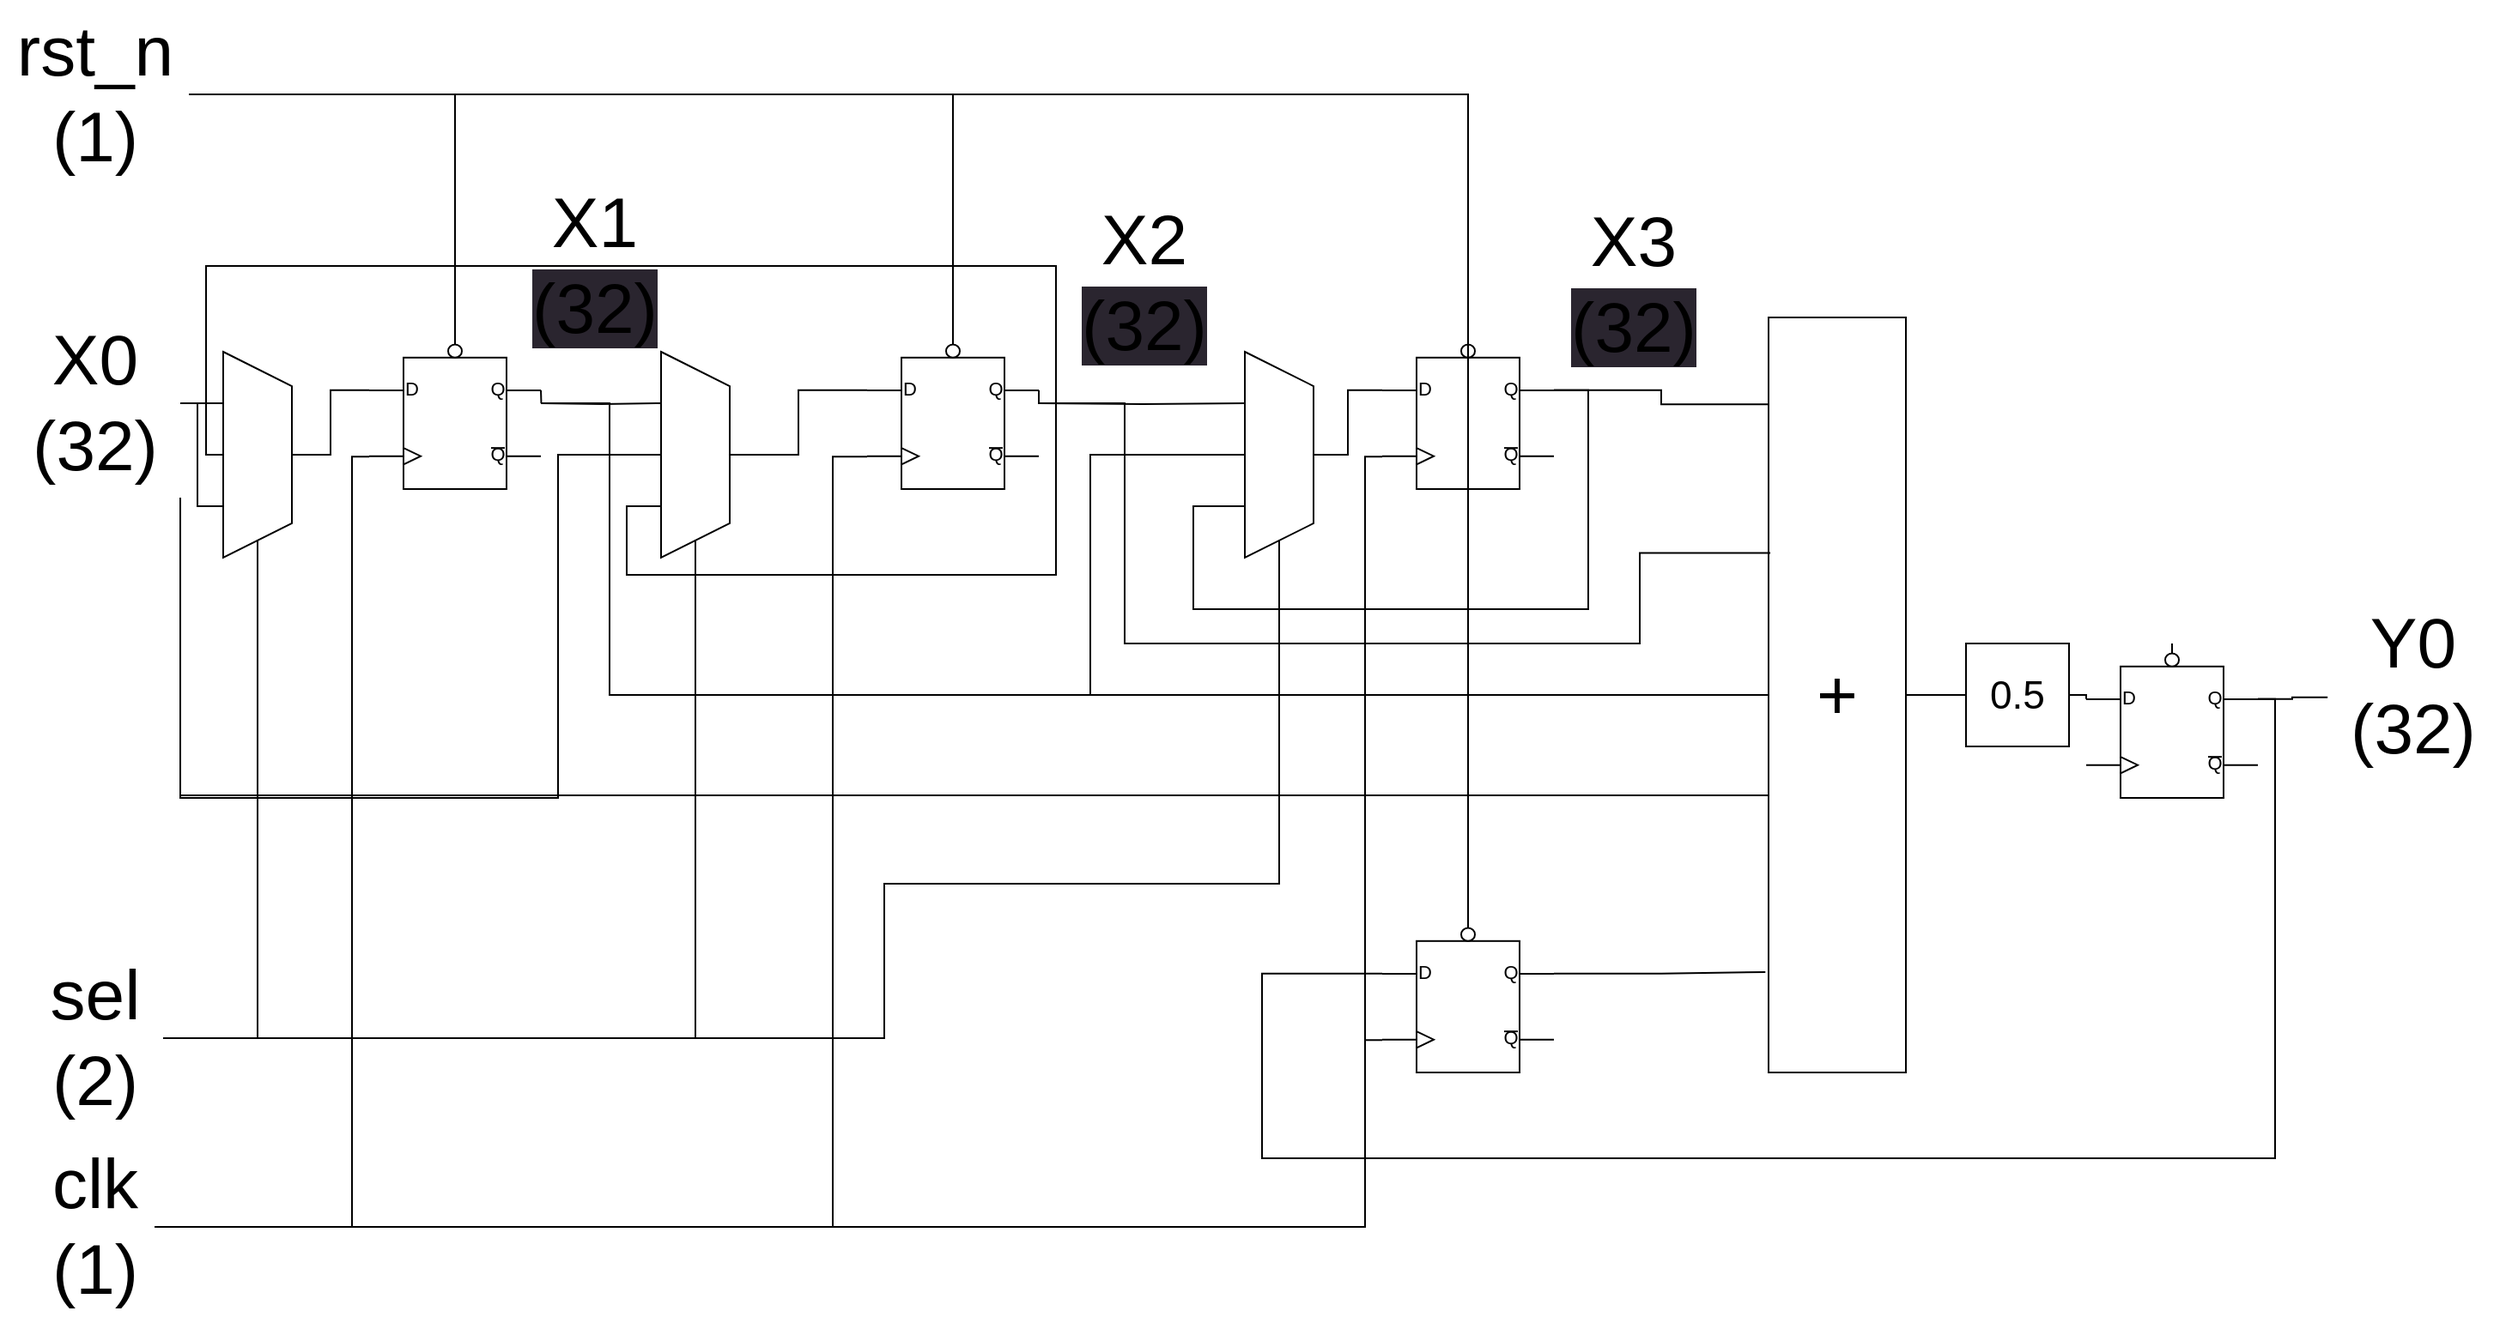 <mxfile>
    <diagram id="9YnhLTtUP-2_baqF1led" name="Page-1">
        <mxGraphModel dx="4059" dy="2006" grid="1" gridSize="10" guides="1" tooltips="1" connect="1" arrows="1" fold="1" page="1" pageScale="1" pageWidth="850" pageHeight="1100" math="0" shadow="0">
            <root>
                <mxCell id="0"/>
                <mxCell id="1" parent="0"/>
                <mxCell id="4" style="edgeStyle=orthogonalEdgeStyle;html=1;exitX=1;exitY=0.5;exitDx=0;exitDy=0;entryX=0;entryY=0.5;entryDx=0;entryDy=0;endArrow=none;endFill=0;rounded=0;" edge="1" parent="1" source="2" target="3">
                    <mxGeometry relative="1" as="geometry"/>
                </mxCell>
                <mxCell id="2" value="&lt;font style=&quot;font-size: 41px;&quot;&gt;+&lt;/font&gt;" style="rounded=0;whiteSpace=wrap;html=1;" vertex="1" parent="1">
                    <mxGeometry x="320" y="350" width="80" height="440" as="geometry"/>
                </mxCell>
                <mxCell id="9" style="html=1;exitX=1;exitY=0.5;exitDx=0;exitDy=0;entryX=0;entryY=0.36;entryDx=0;entryDy=0;entryPerimeter=0;fontSize=18;endArrow=none;endFill=0;edgeStyle=orthogonalEdgeStyle;rounded=0;" edge="1" parent="1" source="3" target="8">
                    <mxGeometry relative="1" as="geometry"/>
                </mxCell>
                <mxCell id="3" value="&lt;font style=&quot;font-size: 23px;&quot;&gt;0.5&lt;/font&gt;" style="whiteSpace=wrap;html=1;aspect=fixed;" vertex="1" parent="1">
                    <mxGeometry x="435" y="540" width="60" height="60" as="geometry"/>
                </mxCell>
                <mxCell id="5" value="&lt;font style=&quot;font-size: 41px;&quot;&gt;Y0&lt;br&gt;(32)&lt;br&gt;&lt;/font&gt;" style="text;html=1;align=center;verticalAlign=middle;resizable=0;points=[];autosize=1;strokeColor=none;fillColor=none;" vertex="1" parent="1">
                    <mxGeometry x="645" y="510" width="100" height="110" as="geometry"/>
                </mxCell>
                <mxCell id="14" style="edgeStyle=orthogonalEdgeStyle;html=1;exitX=1;exitY=0.36;exitDx=0;exitDy=0;exitPerimeter=0;entryX=0.006;entryY=0.558;entryDx=0;entryDy=0;entryPerimeter=0;fontSize=18;endArrow=none;endFill=0;rounded=0;" edge="1" parent="1" source="8" target="5">
                    <mxGeometry relative="1" as="geometry"/>
                </mxCell>
                <mxCell id="16" style="edgeStyle=orthogonalEdgeStyle;html=1;exitX=1;exitY=0.36;exitDx=0;exitDy=0;exitPerimeter=0;entryX=0;entryY=0.36;entryDx=0;entryDy=0;entryPerimeter=0;fontSize=18;endArrow=none;endFill=0;rounded=0;" edge="1" parent="1" source="8" target="15">
                    <mxGeometry relative="1" as="geometry">
                        <Array as="points">
                            <mxPoint x="615" y="572"/>
                            <mxPoint x="615" y="840"/>
                            <mxPoint x="25" y="840"/>
                            <mxPoint x="25" y="732"/>
                        </Array>
                    </mxGeometry>
                </mxCell>
                <mxCell id="8" value="" style="verticalLabelPosition=bottom;shadow=0;dashed=0;align=center;html=1;verticalAlign=top;shape=mxgraph.electrical.logic_gates.d_type_flip-flop_with_clear_2;fontSize=18;" vertex="1" parent="1">
                    <mxGeometry x="505" y="540" width="100" height="90" as="geometry"/>
                </mxCell>
                <mxCell id="44" style="edgeStyle=orthogonalEdgeStyle;rounded=0;html=1;exitX=1;exitY=0.36;exitDx=0;exitDy=0;exitPerimeter=0;entryX=-0.023;entryY=0.867;entryDx=0;entryDy=0;entryPerimeter=0;fontSize=18;endArrow=none;endFill=0;" edge="1" parent="1" source="15" target="2">
                    <mxGeometry relative="1" as="geometry"/>
                </mxCell>
                <mxCell id="15" value="" style="verticalLabelPosition=bottom;shadow=0;dashed=0;align=center;html=1;verticalAlign=top;shape=mxgraph.electrical.logic_gates.d_type_flip-flop_with_clear_2;fontSize=18;" vertex="1" parent="1">
                    <mxGeometry x="95" y="700" width="100" height="90" as="geometry"/>
                </mxCell>
                <mxCell id="21" style="edgeStyle=orthogonalEdgeStyle;rounded=0;html=1;exitX=1;exitY=0.25;exitDx=0;exitDy=0;exitPerimeter=0;entryX=0.25;entryY=1;entryDx=0;entryDy=0;fontSize=18;endArrow=none;endFill=0;" edge="1" parent="1" target="20">
                    <mxGeometry relative="1" as="geometry">
                        <mxPoint x="-395" y="400" as="sourcePoint"/>
                    </mxGeometry>
                </mxCell>
                <mxCell id="29" style="edgeStyle=orthogonalEdgeStyle;rounded=0;html=1;exitX=1;exitY=0.25;exitDx=0;exitDy=0;exitPerimeter=0;entryX=0.5;entryY=1;entryDx=0;entryDy=0;fontSize=18;endArrow=none;endFill=0;" edge="1" parent="1" target="26">
                    <mxGeometry relative="1" as="geometry">
                        <mxPoint x="-395" y="400" as="sourcePoint"/>
                        <Array as="points">
                            <mxPoint x="-355" y="400"/>
                            <mxPoint x="-355" y="570"/>
                            <mxPoint x="-75" y="570"/>
                            <mxPoint x="-75" y="430"/>
                        </Array>
                    </mxGeometry>
                </mxCell>
                <mxCell id="41" style="edgeStyle=orthogonalEdgeStyle;rounded=0;html=1;exitX=1;exitY=0.25;exitDx=0;exitDy=0;exitPerimeter=0;entryX=0;entryY=0.5;entryDx=0;entryDy=0;fontSize=18;endArrow=none;endFill=0;" edge="1" parent="1" target="2">
                    <mxGeometry relative="1" as="geometry">
                        <mxPoint x="-395" y="400" as="sourcePoint"/>
                        <Array as="points">
                            <mxPoint x="-355" y="400"/>
                            <mxPoint x="-355" y="570"/>
                        </Array>
                    </mxGeometry>
                </mxCell>
                <mxCell id="51" value="X1&lt;br&gt;&lt;span style=&quot;background-color: rgb(42, 37, 47);&quot;&gt;(32)&lt;/span&gt;" style="edgeLabel;html=1;align=center;verticalAlign=middle;resizable=0;points=[];fontSize=41;" vertex="1" connectable="0" parent="41">
                    <mxGeometry x="-0.921" y="2" relative="1" as="geometry">
                        <mxPoint x="-4" y="-78" as="offset"/>
                    </mxGeometry>
                </mxCell>
                <mxCell id="36" style="edgeStyle=orthogonalEdgeStyle;rounded=0;html=1;exitX=1;exitY=0.36;exitDx=0;exitDy=0;exitPerimeter=0;entryX=0.75;entryY=1;entryDx=0;entryDy=0;fontSize=18;endArrow=none;endFill=0;" edge="1" parent="1" source="45" target="26">
                    <mxGeometry relative="1" as="geometry">
                        <mxPoint x="195" y="400" as="sourcePoint"/>
                        <Array as="points">
                            <mxPoint x="215" y="392"/>
                            <mxPoint x="215" y="520"/>
                            <mxPoint x="-15" y="520"/>
                            <mxPoint x="-15" y="460"/>
                        </Array>
                    </mxGeometry>
                </mxCell>
                <mxCell id="39" style="edgeStyle=orthogonalEdgeStyle;rounded=0;html=1;exitX=1;exitY=0.36;exitDx=0;exitDy=0;exitPerimeter=0;entryX=-0.005;entryY=0.115;entryDx=0;entryDy=0;entryPerimeter=0;fontSize=18;endArrow=none;endFill=0;" edge="1" parent="1" source="45" target="2">
                    <mxGeometry relative="1" as="geometry">
                        <mxPoint x="195" y="400" as="sourcePoint"/>
                    </mxGeometry>
                </mxCell>
                <mxCell id="49" value="X3&lt;br&gt;&lt;span style=&quot;background-color: rgb(42, 37, 47);&quot;&gt;(32)&lt;/span&gt;" style="edgeLabel;html=1;align=center;verticalAlign=middle;resizable=0;points=[];fontSize=41;" vertex="1" connectable="0" parent="39">
                    <mxGeometry x="-0.311" y="1" relative="1" as="geometry">
                        <mxPoint y="-61" as="offset"/>
                    </mxGeometry>
                </mxCell>
                <mxCell id="27" style="edgeStyle=orthogonalEdgeStyle;rounded=0;html=1;exitX=1;exitY=0.25;exitDx=0;exitDy=0;exitPerimeter=0;entryX=0.25;entryY=1;entryDx=0;entryDy=0;fontSize=18;endArrow=none;endFill=0;" edge="1" parent="1" target="26">
                    <mxGeometry relative="1" as="geometry">
                        <mxPoint x="-105" y="400" as="sourcePoint"/>
                    </mxGeometry>
                </mxCell>
                <mxCell id="35" style="edgeStyle=orthogonalEdgeStyle;rounded=0;html=1;exitX=1;exitY=0.25;exitDx=0;exitDy=0;exitPerimeter=0;entryX=0.5;entryY=1;entryDx=0;entryDy=0;fontSize=18;endArrow=none;endFill=0;" edge="1" parent="1" target="31">
                    <mxGeometry relative="1" as="geometry">
                        <mxPoint x="-105" y="400" as="sourcePoint"/>
                        <Array as="points">
                            <mxPoint x="-95" y="400"/>
                            <mxPoint x="-95" y="320"/>
                            <mxPoint x="-590" y="320"/>
                            <mxPoint x="-590" y="430"/>
                        </Array>
                    </mxGeometry>
                </mxCell>
                <mxCell id="37" style="edgeStyle=orthogonalEdgeStyle;rounded=0;html=1;exitX=1;exitY=0.25;exitDx=0;exitDy=0;exitPerimeter=0;entryX=0.75;entryY=1;entryDx=0;entryDy=0;fontSize=18;endArrow=none;endFill=0;" edge="1" parent="1" target="20">
                    <mxGeometry relative="1" as="geometry">
                        <mxPoint x="-105" y="400" as="sourcePoint"/>
                        <Array as="points">
                            <mxPoint x="-95" y="400"/>
                            <mxPoint x="-95" y="500"/>
                            <mxPoint x="-345" y="500"/>
                            <mxPoint x="-345" y="460"/>
                        </Array>
                    </mxGeometry>
                </mxCell>
                <mxCell id="40" style="edgeStyle=orthogonalEdgeStyle;rounded=0;html=1;exitX=1;exitY=0.36;exitDx=0;exitDy=0;exitPerimeter=0;entryX=0.013;entryY=0.312;entryDx=0;entryDy=0;entryPerimeter=0;fontSize=18;endArrow=none;endFill=0;" edge="1" parent="1" source="46" target="2">
                    <mxGeometry relative="1" as="geometry">
                        <mxPoint x="-105" y="400" as="sourcePoint"/>
                        <Array as="points">
                            <mxPoint x="-105" y="400"/>
                            <mxPoint x="-55" y="400"/>
                            <mxPoint x="-55" y="540"/>
                            <mxPoint x="245" y="540"/>
                            <mxPoint x="245" y="487"/>
                        </Array>
                    </mxGeometry>
                </mxCell>
                <mxCell id="50" value="X2&lt;br&gt;&lt;span style=&quot;background-color: rgb(42, 37, 47);&quot;&gt;(32)&lt;/span&gt;" style="edgeLabel;html=1;align=center;verticalAlign=middle;resizable=0;points=[];fontSize=41;" vertex="1" connectable="0" parent="40">
                    <mxGeometry x="-0.86" y="-2" relative="1" as="geometry">
                        <mxPoint x="24" y="-72" as="offset"/>
                    </mxGeometry>
                </mxCell>
                <mxCell id="25" style="edgeStyle=orthogonalEdgeStyle;rounded=0;html=1;exitX=0.5;exitY=0;exitDx=0;exitDy=0;entryX=0;entryY=0.36;entryDx=0;entryDy=0;entryPerimeter=0;fontSize=18;endArrow=none;endFill=0;" edge="1" parent="1" source="20" target="46">
                    <mxGeometry relative="1" as="geometry">
                        <mxPoint x="-205" y="400" as="targetPoint"/>
                    </mxGeometry>
                </mxCell>
                <mxCell id="20" value="" style="shape=trapezoid;perimeter=trapezoidPerimeter;whiteSpace=wrap;html=1;fixedSize=1;fontSize=18;rotation=90;" vertex="1" parent="1">
                    <mxGeometry x="-365" y="410" width="120" height="40" as="geometry"/>
                </mxCell>
                <mxCell id="32" style="edgeStyle=orthogonalEdgeStyle;rounded=0;html=1;entryX=0.25;entryY=1;entryDx=0;entryDy=0;fontSize=18;endArrow=none;endFill=0;" edge="1" parent="1" source="22" target="31">
                    <mxGeometry relative="1" as="geometry"/>
                </mxCell>
                <mxCell id="34" style="edgeStyle=orthogonalEdgeStyle;rounded=0;html=1;entryX=0.5;entryY=1;entryDx=0;entryDy=0;fontSize=18;endArrow=none;endFill=0;" edge="1" parent="1" source="22" target="20">
                    <mxGeometry relative="1" as="geometry">
                        <Array as="points">
                            <mxPoint x="-605" y="400"/>
                            <mxPoint x="-605" y="630"/>
                            <mxPoint x="-385" y="630"/>
                            <mxPoint x="-385" y="430"/>
                        </Array>
                    </mxGeometry>
                </mxCell>
                <mxCell id="38" style="edgeStyle=orthogonalEdgeStyle;rounded=0;html=1;entryX=0.75;entryY=1;entryDx=0;entryDy=0;fontSize=18;endArrow=none;endFill=0;" edge="1" parent="1" source="22" target="31">
                    <mxGeometry relative="1" as="geometry">
                        <Array as="points">
                            <mxPoint x="-595" y="400"/>
                            <mxPoint x="-595" y="460"/>
                        </Array>
                    </mxGeometry>
                </mxCell>
                <mxCell id="42" style="edgeStyle=orthogonalEdgeStyle;rounded=0;html=1;entryX=-0.005;entryY=0.633;entryDx=0;entryDy=0;entryPerimeter=0;fontSize=18;endArrow=none;endFill=0;" edge="1" parent="1" source="22" target="2">
                    <mxGeometry relative="1" as="geometry">
                        <Array as="points">
                            <mxPoint x="-605" y="400"/>
                            <mxPoint x="-605" y="629"/>
                        </Array>
                    </mxGeometry>
                </mxCell>
                <mxCell id="22" value="&lt;font style=&quot;font-size: 41px;&quot;&gt;X0&lt;br&gt;(32)&lt;br&gt;&lt;/font&gt;" style="text;html=1;align=center;verticalAlign=middle;resizable=0;points=[];autosize=1;strokeColor=none;fillColor=none;" vertex="1" parent="1">
                    <mxGeometry x="-705" y="345" width="100" height="110" as="geometry"/>
                </mxCell>
                <mxCell id="28" style="edgeStyle=orthogonalEdgeStyle;rounded=0;html=1;exitX=0.5;exitY=0;exitDx=0;exitDy=0;entryX=0;entryY=0.36;entryDx=0;entryDy=0;entryPerimeter=0;fontSize=18;endArrow=none;endFill=0;" edge="1" parent="1" source="26" target="45">
                    <mxGeometry relative="1" as="geometry">
                        <mxPoint x="95" y="400" as="targetPoint"/>
                    </mxGeometry>
                </mxCell>
                <mxCell id="26" value="" style="shape=trapezoid;perimeter=trapezoidPerimeter;whiteSpace=wrap;html=1;fixedSize=1;fontSize=18;rotation=90;" vertex="1" parent="1">
                    <mxGeometry x="-25" y="410" width="120" height="40" as="geometry"/>
                </mxCell>
                <mxCell id="33" style="edgeStyle=orthogonalEdgeStyle;rounded=0;html=1;exitX=0.5;exitY=0;exitDx=0;exitDy=0;fontSize=18;endArrow=none;endFill=0;entryX=0;entryY=0.36;entryDx=0;entryDy=0;entryPerimeter=0;" edge="1" parent="1" source="31" target="47">
                    <mxGeometry relative="1" as="geometry">
                        <mxPoint x="-495" y="400" as="targetPoint"/>
                    </mxGeometry>
                </mxCell>
                <mxCell id="31" value="" style="shape=trapezoid;perimeter=trapezoidPerimeter;whiteSpace=wrap;html=1;fixedSize=1;fontSize=18;rotation=90;" vertex="1" parent="1">
                    <mxGeometry x="-620" y="410" width="120" height="40" as="geometry"/>
                </mxCell>
                <mxCell id="45" value="" style="verticalLabelPosition=bottom;shadow=0;dashed=0;align=center;html=1;verticalAlign=top;shape=mxgraph.electrical.logic_gates.d_type_flip-flop_with_clear_2;fontSize=18;" vertex="1" parent="1">
                    <mxGeometry x="95" y="360" width="100" height="90" as="geometry"/>
                </mxCell>
                <mxCell id="46" value="" style="verticalLabelPosition=bottom;shadow=0;dashed=0;align=center;html=1;verticalAlign=top;shape=mxgraph.electrical.logic_gates.d_type_flip-flop_with_clear_2;fontSize=18;" vertex="1" parent="1">
                    <mxGeometry x="-205" y="360" width="100" height="90" as="geometry"/>
                </mxCell>
                <mxCell id="48" style="edgeStyle=orthogonalEdgeStyle;rounded=0;html=1;exitX=1;exitY=0.36;exitDx=0;exitDy=0;exitPerimeter=0;fontSize=41;endArrow=none;endFill=0;" edge="1" parent="1" source="47">
                    <mxGeometry relative="1" as="geometry">
                        <mxPoint x="-394.762" y="400" as="targetPoint"/>
                    </mxGeometry>
                </mxCell>
                <mxCell id="47" value="" style="verticalLabelPosition=bottom;shadow=0;dashed=0;align=center;html=1;verticalAlign=top;shape=mxgraph.electrical.logic_gates.d_type_flip-flop_with_clear_2;fontSize=18;" vertex="1" parent="1">
                    <mxGeometry x="-495" y="360" width="100" height="90" as="geometry"/>
                </mxCell>
                <mxCell id="53" style="edgeStyle=orthogonalEdgeStyle;rounded=0;html=1;entryX=1;entryY=0.5;entryDx=0;entryDy=0;fontSize=41;endArrow=none;endFill=0;" edge="1" parent="1" source="52" target="31">
                    <mxGeometry relative="1" as="geometry"/>
                </mxCell>
                <mxCell id="54" style="edgeStyle=orthogonalEdgeStyle;rounded=0;html=1;entryX=1;entryY=0.5;entryDx=0;entryDy=0;fontSize=41;endArrow=none;endFill=0;" edge="1" parent="1" source="52" target="20">
                    <mxGeometry relative="1" as="geometry"/>
                </mxCell>
                <mxCell id="55" style="edgeStyle=orthogonalEdgeStyle;rounded=0;html=1;entryX=1;entryY=0.5;entryDx=0;entryDy=0;fontSize=41;endArrow=none;endFill=0;" edge="1" parent="1" source="52" target="26">
                    <mxGeometry relative="1" as="geometry">
                        <Array as="points">
                            <mxPoint x="-195" y="770"/>
                            <mxPoint x="-195" y="680"/>
                            <mxPoint x="35" y="680"/>
                        </Array>
                    </mxGeometry>
                </mxCell>
                <mxCell id="52" value="&lt;span style=&quot;font-size: 41px;&quot;&gt;sel&lt;br&gt;(2)&lt;br&gt;&lt;/span&gt;" style="text;html=1;align=center;verticalAlign=middle;resizable=0;points=[];autosize=1;strokeColor=none;fillColor=none;" vertex="1" parent="1">
                    <mxGeometry x="-695" y="715" width="80" height="110" as="geometry"/>
                </mxCell>
                <mxCell id="57" style="edgeStyle=orthogonalEdgeStyle;rounded=0;html=1;entryX=0.5;entryY=0;entryDx=0;entryDy=0;entryPerimeter=0;fontSize=41;endArrow=none;endFill=0;" edge="1" parent="1" source="56" target="47">
                    <mxGeometry relative="1" as="geometry"/>
                </mxCell>
                <mxCell id="58" style="edgeStyle=orthogonalEdgeStyle;rounded=0;html=1;entryX=0.5;entryY=0;entryDx=0;entryDy=0;entryPerimeter=0;fontSize=41;endArrow=none;endFill=0;" edge="1" parent="1" source="56" target="46">
                    <mxGeometry relative="1" as="geometry"/>
                </mxCell>
                <mxCell id="59" style="edgeStyle=orthogonalEdgeStyle;rounded=0;html=1;entryX=0.5;entryY=0;entryDx=0;entryDy=0;entryPerimeter=0;fontSize=41;endArrow=none;endFill=0;" edge="1" parent="1" source="56" target="45">
                    <mxGeometry relative="1" as="geometry"/>
                </mxCell>
                <mxCell id="60" style="edgeStyle=orthogonalEdgeStyle;rounded=0;html=1;entryX=0.5;entryY=0;entryDx=0;entryDy=0;entryPerimeter=0;fontSize=41;endArrow=none;endFill=0;" edge="1" parent="1" source="56" target="15">
                    <mxGeometry relative="1" as="geometry"/>
                </mxCell>
                <mxCell id="56" value="&lt;span style=&quot;font-size: 41px;&quot;&gt;rst_n&lt;br&gt;(1)&lt;br&gt;&lt;/span&gt;" style="text;html=1;align=center;verticalAlign=middle;resizable=0;points=[];autosize=1;strokeColor=none;fillColor=none;" vertex="1" parent="1">
                    <mxGeometry x="-710" y="165" width="110" height="110" as="geometry"/>
                </mxCell>
                <mxCell id="62" style="edgeStyle=orthogonalEdgeStyle;rounded=0;html=1;entryX=0;entryY=0.79;entryDx=0;entryDy=0;entryPerimeter=0;fontSize=41;endArrow=none;endFill=0;" edge="1" parent="1" source="61" target="47">
                    <mxGeometry relative="1" as="geometry">
                        <Array as="points">
                            <mxPoint x="-505" y="880"/>
                            <mxPoint x="-505" y="431"/>
                        </Array>
                    </mxGeometry>
                </mxCell>
                <mxCell id="63" style="edgeStyle=orthogonalEdgeStyle;rounded=0;html=1;entryX=0;entryY=0.79;entryDx=0;entryDy=0;entryPerimeter=0;fontSize=41;endArrow=none;endFill=0;" edge="1" parent="1" source="61" target="46">
                    <mxGeometry relative="1" as="geometry">
                        <Array as="points">
                            <mxPoint x="-225" y="880"/>
                            <mxPoint x="-225" y="431"/>
                        </Array>
                    </mxGeometry>
                </mxCell>
                <mxCell id="64" style="edgeStyle=orthogonalEdgeStyle;rounded=0;html=1;entryX=0;entryY=0.79;entryDx=0;entryDy=0;entryPerimeter=0;fontSize=41;endArrow=none;endFill=0;" edge="1" parent="1" source="61" target="45">
                    <mxGeometry relative="1" as="geometry">
                        <Array as="points">
                            <mxPoint x="85" y="880"/>
                            <mxPoint x="85" y="431"/>
                        </Array>
                    </mxGeometry>
                </mxCell>
                <mxCell id="65" style="edgeStyle=orthogonalEdgeStyle;rounded=0;html=1;entryX=0;entryY=0.79;entryDx=0;entryDy=0;entryPerimeter=0;fontSize=41;endArrow=none;endFill=0;" edge="1" parent="1" source="61" target="15">
                    <mxGeometry relative="1" as="geometry">
                        <Array as="points">
                            <mxPoint x="85" y="880"/>
                            <mxPoint x="85" y="771"/>
                        </Array>
                    </mxGeometry>
                </mxCell>
                <mxCell id="61" value="&lt;span style=&quot;font-size: 41px;&quot;&gt;clk&lt;br&gt;(1)&lt;br&gt;&lt;/span&gt;" style="text;html=1;align=center;verticalAlign=middle;resizable=0;points=[];autosize=1;strokeColor=none;fillColor=none;" vertex="1" parent="1">
                    <mxGeometry x="-690" y="825" width="70" height="110" as="geometry"/>
                </mxCell>
            </root>
        </mxGraphModel>
    </diagram>
</mxfile>